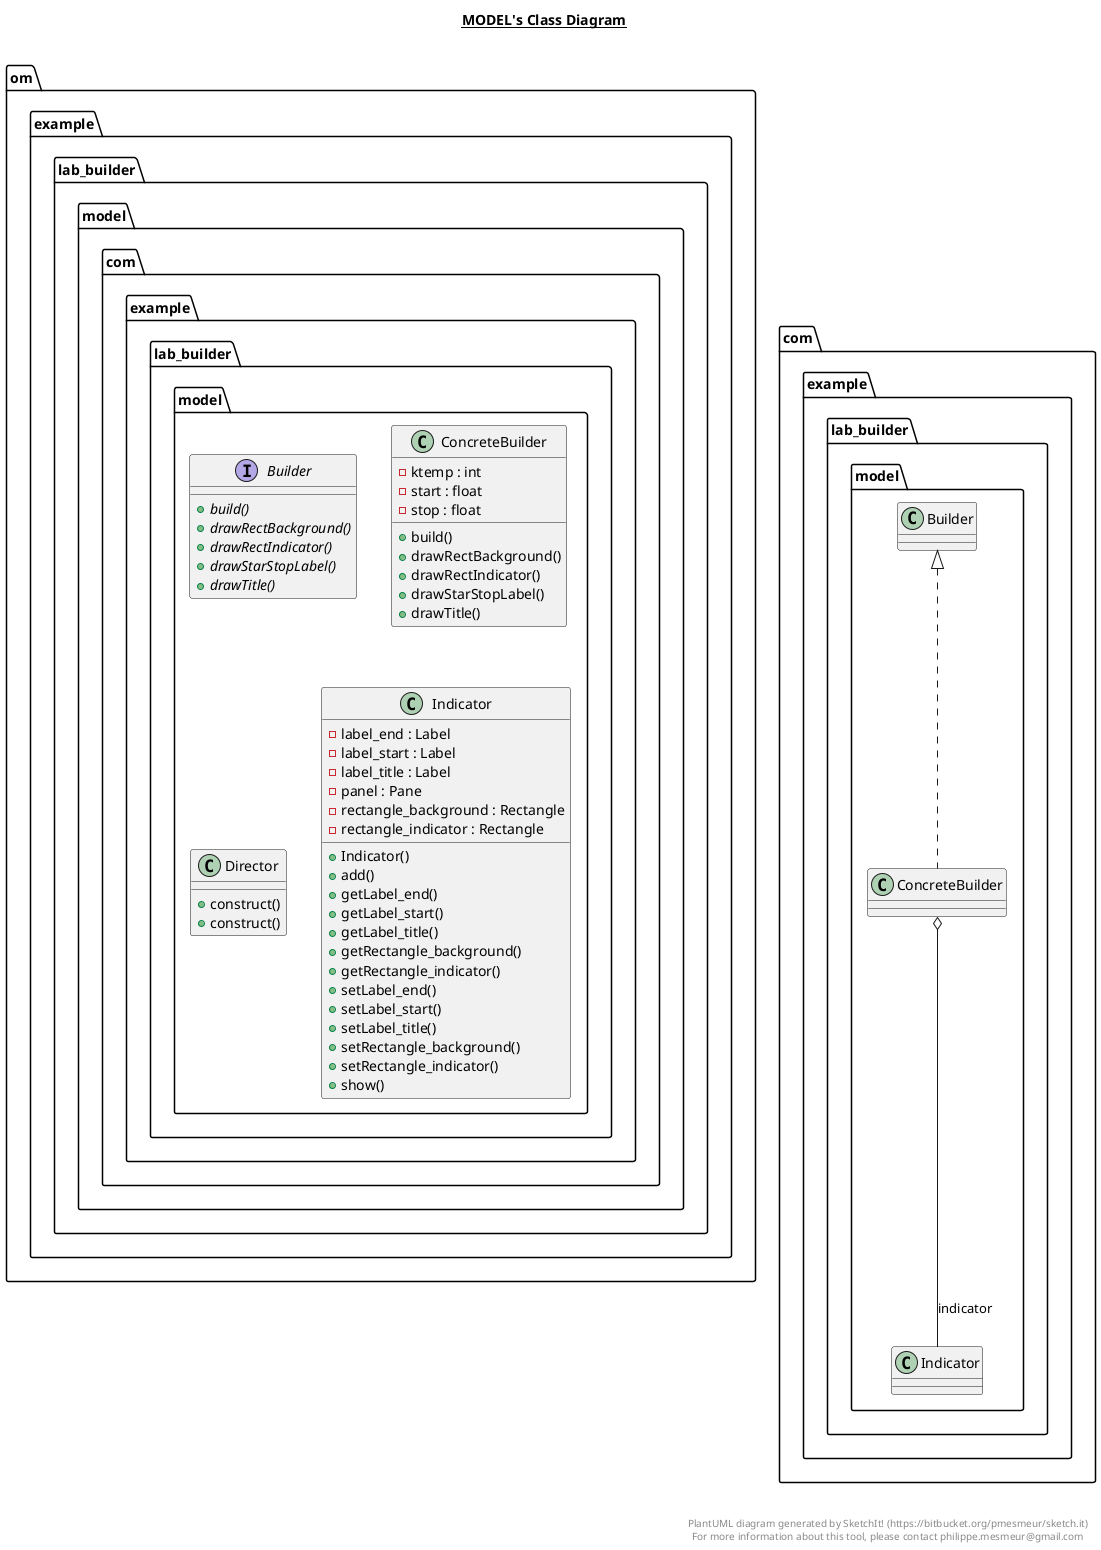 @startuml

title __MODEL's Class Diagram__\n


    namespace om.example.lab_builder {
      namespace model {
        interface com.example.lab_builder.model.Builder {
            {abstract} + build()
            {abstract} + drawRectBackground()
            {abstract} + drawRectIndicator()
            {abstract} + drawStarStopLabel()
            {abstract} + drawTitle()
        }
      }
    }

  


    namespace om.example.lab_builder {
      namespace model {
        class com.example.lab_builder.model.ConcreteBuilder {
            - ktemp : int
            - start : float
            - stop : float
            + build()
            + drawRectBackground()
            + drawRectIndicator()
            + drawStarStopLabel()
            + drawTitle()
        }
      }
    }

  


    namespace om.example.lab_builder {
      namespace model {
        class com.example.lab_builder.model.Director {
            + construct()
            + construct()
        }
      }
    }

  

    namespace om.example.lab_builder {
      namespace model {
        class com.example.lab_builder.model.Indicator {
            - label_end : Label
            - label_start : Label
            - label_title : Label
            - panel : Pane
            - rectangle_background : Rectangle
            - rectangle_indicator : Rectangle
            + Indicator()
            + add()
            + getLabel_end()
            + getLabel_start()
            + getLabel_title()
            + getRectangle_background()
            + getRectangle_indicator()
            + setLabel_end()
            + setLabel_start()
            + setLabel_title()
            + setRectangle_background()
            + setRectangle_indicator()
            + show()
        }
      }
    }

  

  com.example.lab_builder.model.ConcreteBuilder .up.|> com.example.lab_builder.model.Builder
  com.example.lab_builder.model.ConcreteBuilder o-- com.example.lab_builder.model.Indicator : indicator


right footer


PlantUML diagram generated by SketchIt! (https://bitbucket.org/pmesmeur/sketch.it)
For more information about this tool, please contact philippe.mesmeur@gmail.com
endfooter

@enduml
